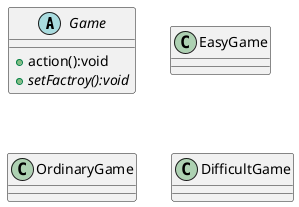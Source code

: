 @startuml
'https://plantuml.com/class-diagram
abstract class Game{
    + action():void
    + {abstract} setFactroy():void
}
class EasyGame{

}
class OrdinaryGame{

}
class DifficultGame{

}
@enduml